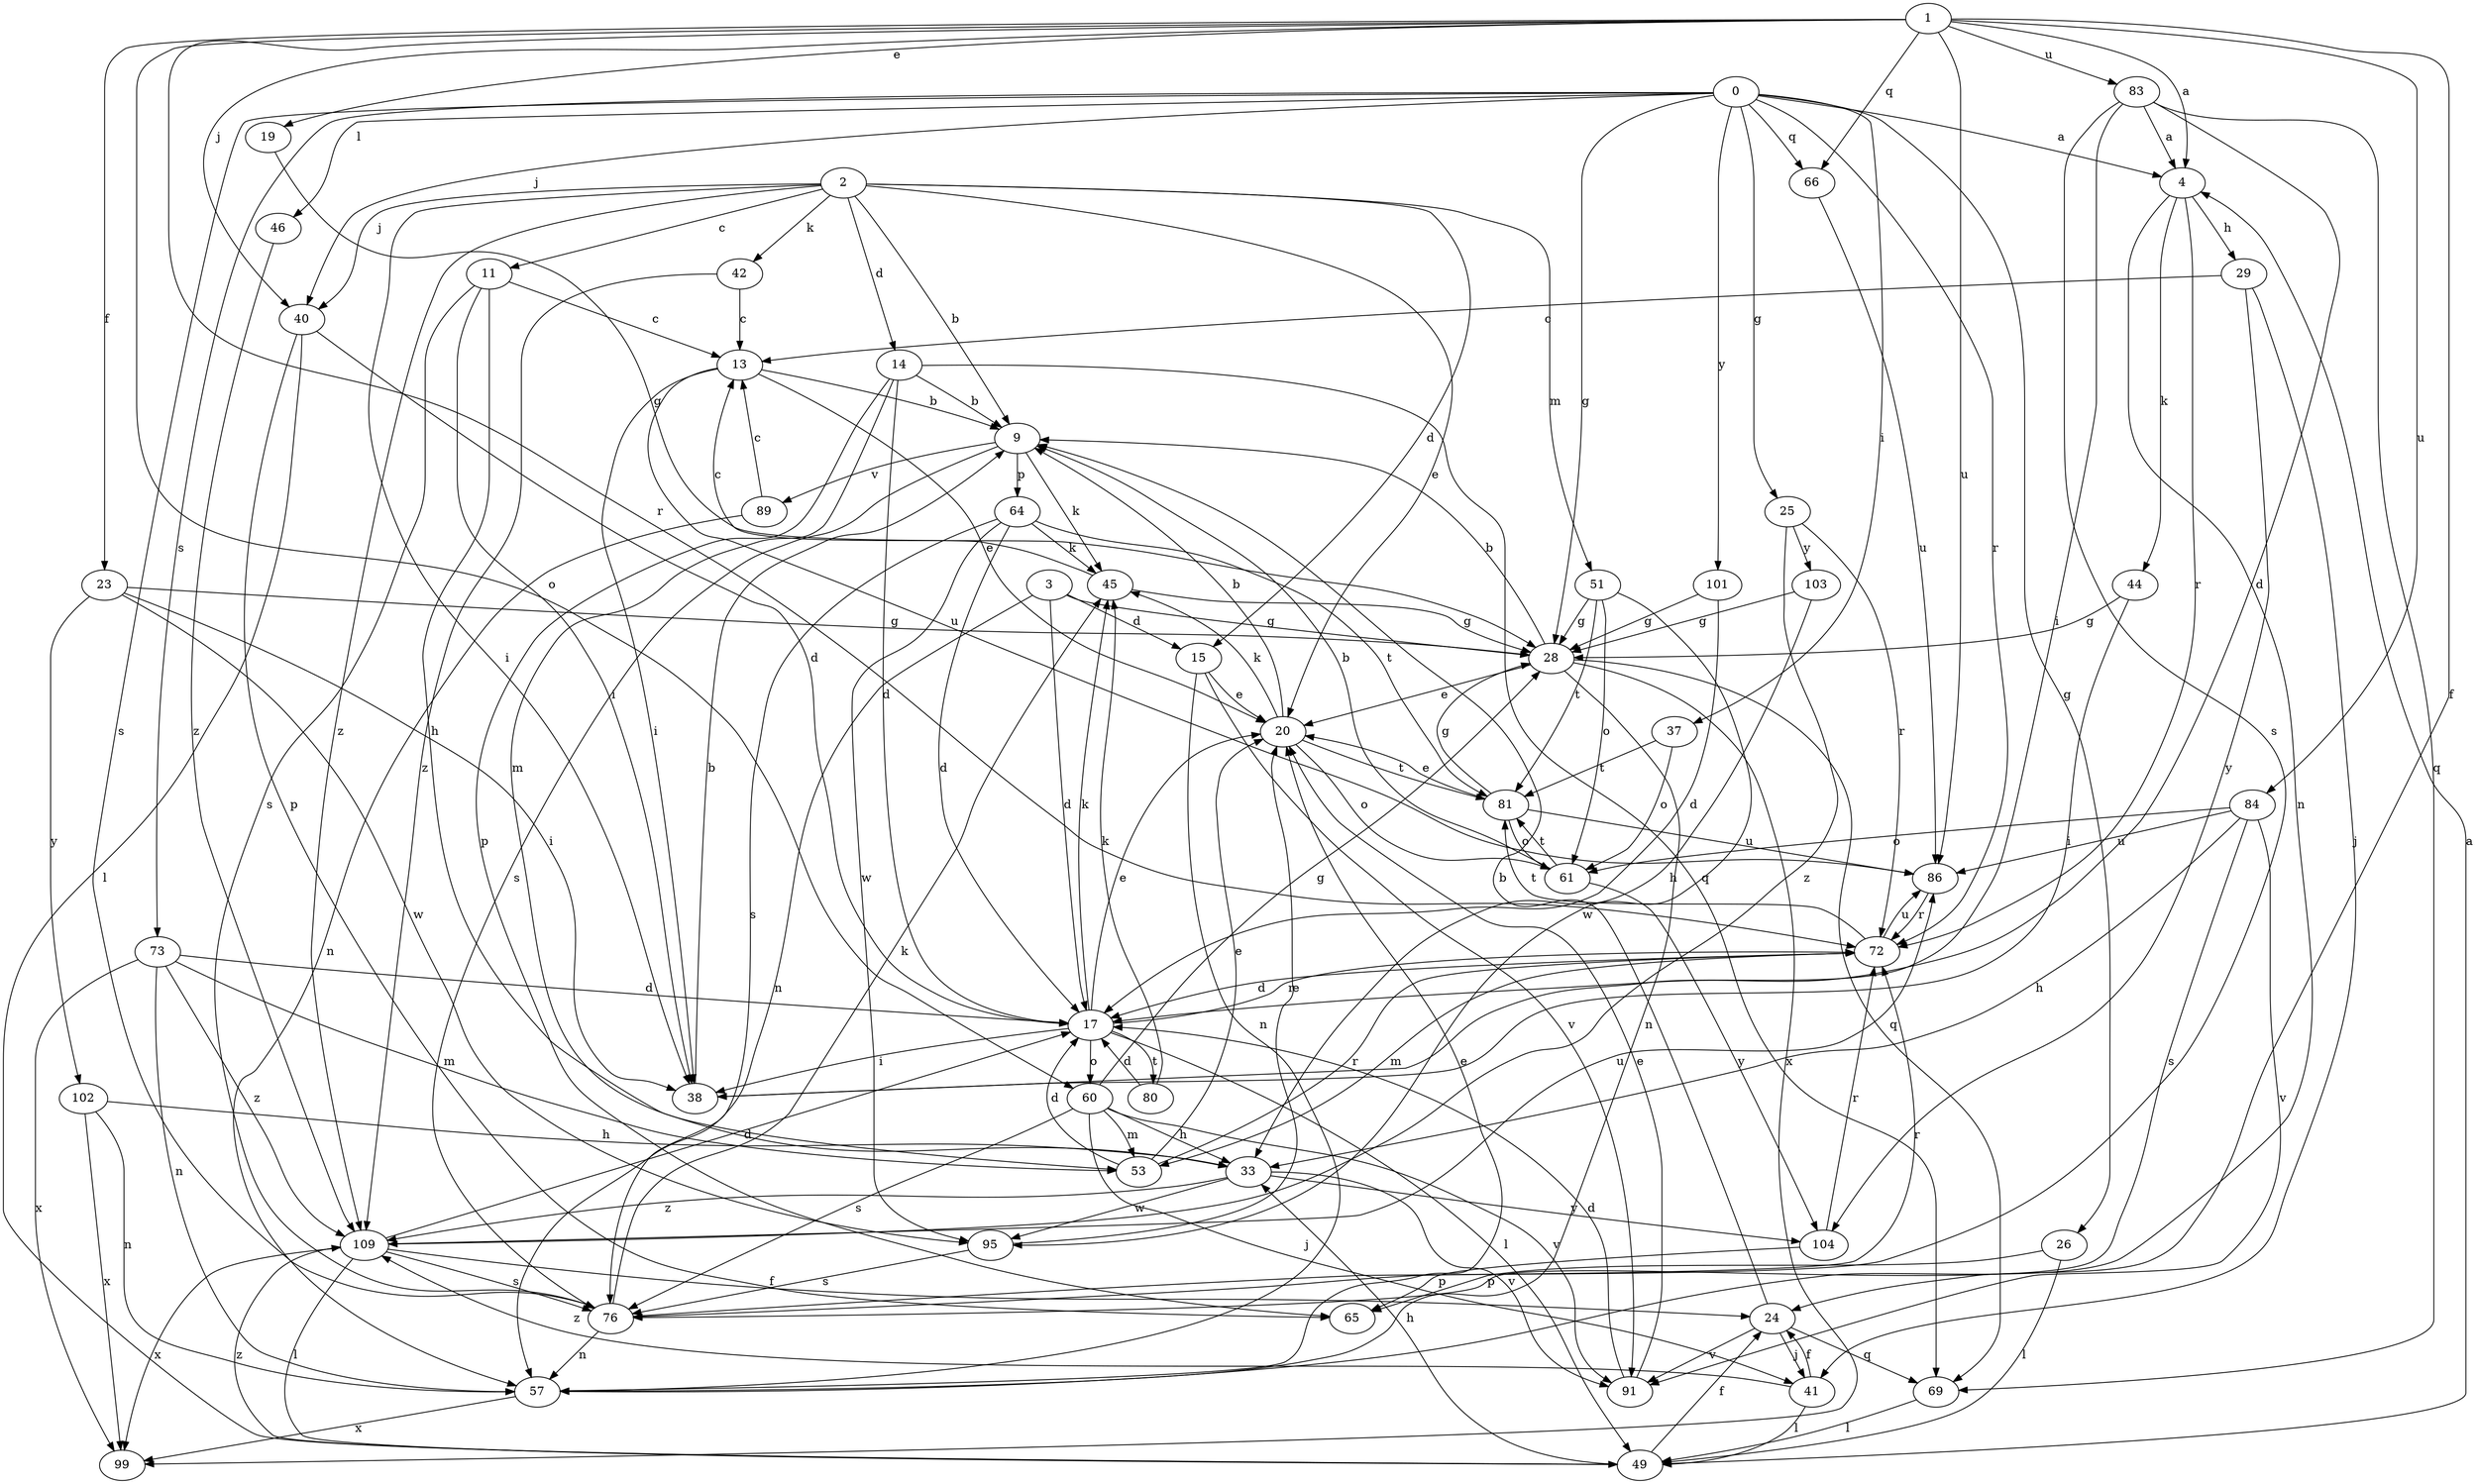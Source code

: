strict digraph  {
0;
1;
2;
3;
4;
9;
11;
13;
14;
15;
17;
19;
20;
23;
24;
25;
26;
28;
29;
33;
37;
38;
40;
41;
42;
44;
45;
46;
49;
51;
53;
57;
60;
61;
64;
65;
66;
69;
72;
73;
76;
80;
81;
83;
84;
86;
89;
91;
95;
99;
101;
102;
103;
104;
109;
0 -> 4  [label=a];
0 -> 25  [label=g];
0 -> 26  [label=g];
0 -> 28  [label=g];
0 -> 37  [label=i];
0 -> 40  [label=j];
0 -> 46  [label=l];
0 -> 66  [label=q];
0 -> 72  [label=r];
0 -> 73  [label=s];
0 -> 76  [label=s];
0 -> 101  [label=y];
1 -> 4  [label=a];
1 -> 19  [label=e];
1 -> 23  [label=f];
1 -> 24  [label=f];
1 -> 40  [label=j];
1 -> 60  [label=o];
1 -> 66  [label=q];
1 -> 72  [label=r];
1 -> 83  [label=u];
1 -> 84  [label=u];
1 -> 86  [label=u];
2 -> 9  [label=b];
2 -> 11  [label=c];
2 -> 14  [label=d];
2 -> 15  [label=d];
2 -> 20  [label=e];
2 -> 38  [label=i];
2 -> 40  [label=j];
2 -> 42  [label=k];
2 -> 51  [label=m];
2 -> 109  [label=z];
3 -> 15  [label=d];
3 -> 17  [label=d];
3 -> 28  [label=g];
3 -> 57  [label=n];
4 -> 29  [label=h];
4 -> 44  [label=k];
4 -> 57  [label=n];
4 -> 72  [label=r];
9 -> 45  [label=k];
9 -> 64  [label=p];
9 -> 76  [label=s];
9 -> 89  [label=v];
11 -> 13  [label=c];
11 -> 33  [label=h];
11 -> 38  [label=i];
11 -> 76  [label=s];
13 -> 9  [label=b];
13 -> 20  [label=e];
13 -> 38  [label=i];
13 -> 86  [label=u];
14 -> 9  [label=b];
14 -> 17  [label=d];
14 -> 53  [label=m];
14 -> 65  [label=p];
14 -> 69  [label=q];
15 -> 20  [label=e];
15 -> 57  [label=n];
15 -> 91  [label=v];
17 -> 20  [label=e];
17 -> 38  [label=i];
17 -> 45  [label=k];
17 -> 49  [label=l];
17 -> 60  [label=o];
17 -> 72  [label=r];
17 -> 80  [label=t];
19 -> 28  [label=g];
20 -> 9  [label=b];
20 -> 45  [label=k];
20 -> 61  [label=o];
20 -> 81  [label=t];
23 -> 28  [label=g];
23 -> 38  [label=i];
23 -> 95  [label=w];
23 -> 102  [label=y];
24 -> 9  [label=b];
24 -> 41  [label=j];
24 -> 69  [label=q];
24 -> 91  [label=v];
25 -> 72  [label=r];
25 -> 103  [label=y];
25 -> 109  [label=z];
26 -> 49  [label=l];
26 -> 65  [label=p];
28 -> 9  [label=b];
28 -> 20  [label=e];
28 -> 57  [label=n];
28 -> 69  [label=q];
28 -> 99  [label=x];
29 -> 13  [label=c];
29 -> 41  [label=j];
29 -> 104  [label=y];
33 -> 91  [label=v];
33 -> 95  [label=w];
33 -> 104  [label=y];
33 -> 109  [label=z];
37 -> 61  [label=o];
37 -> 81  [label=t];
38 -> 9  [label=b];
40 -> 17  [label=d];
40 -> 49  [label=l];
40 -> 65  [label=p];
41 -> 24  [label=f];
41 -> 49  [label=l];
41 -> 109  [label=z];
42 -> 13  [label=c];
42 -> 109  [label=z];
44 -> 28  [label=g];
44 -> 38  [label=i];
45 -> 13  [label=c];
45 -> 28  [label=g];
46 -> 109  [label=z];
49 -> 4  [label=a];
49 -> 24  [label=f];
49 -> 33  [label=h];
49 -> 109  [label=z];
51 -> 28  [label=g];
51 -> 61  [label=o];
51 -> 81  [label=t];
51 -> 95  [label=w];
53 -> 17  [label=d];
53 -> 20  [label=e];
53 -> 72  [label=r];
57 -> 20  [label=e];
57 -> 99  [label=x];
60 -> 28  [label=g];
60 -> 33  [label=h];
60 -> 41  [label=j];
60 -> 53  [label=m];
60 -> 76  [label=s];
60 -> 91  [label=v];
61 -> 9  [label=b];
61 -> 81  [label=t];
61 -> 104  [label=y];
64 -> 17  [label=d];
64 -> 45  [label=k];
64 -> 76  [label=s];
64 -> 81  [label=t];
64 -> 95  [label=w];
66 -> 86  [label=u];
69 -> 49  [label=l];
72 -> 17  [label=d];
72 -> 53  [label=m];
72 -> 81  [label=t];
72 -> 86  [label=u];
73 -> 17  [label=d];
73 -> 53  [label=m];
73 -> 57  [label=n];
73 -> 99  [label=x];
73 -> 109  [label=z];
76 -> 45  [label=k];
76 -> 57  [label=n];
76 -> 72  [label=r];
80 -> 17  [label=d];
80 -> 45  [label=k];
81 -> 20  [label=e];
81 -> 28  [label=g];
81 -> 61  [label=o];
81 -> 86  [label=u];
83 -> 4  [label=a];
83 -> 17  [label=d];
83 -> 38  [label=i];
83 -> 69  [label=q];
83 -> 76  [label=s];
84 -> 33  [label=h];
84 -> 61  [label=o];
84 -> 76  [label=s];
84 -> 86  [label=u];
84 -> 91  [label=v];
86 -> 72  [label=r];
89 -> 13  [label=c];
89 -> 57  [label=n];
91 -> 17  [label=d];
91 -> 20  [label=e];
95 -> 20  [label=e];
95 -> 76  [label=s];
101 -> 17  [label=d];
101 -> 28  [label=g];
102 -> 33  [label=h];
102 -> 57  [label=n];
102 -> 99  [label=x];
103 -> 28  [label=g];
103 -> 33  [label=h];
104 -> 65  [label=p];
104 -> 72  [label=r];
109 -> 17  [label=d];
109 -> 24  [label=f];
109 -> 49  [label=l];
109 -> 76  [label=s];
109 -> 86  [label=u];
109 -> 99  [label=x];
}
